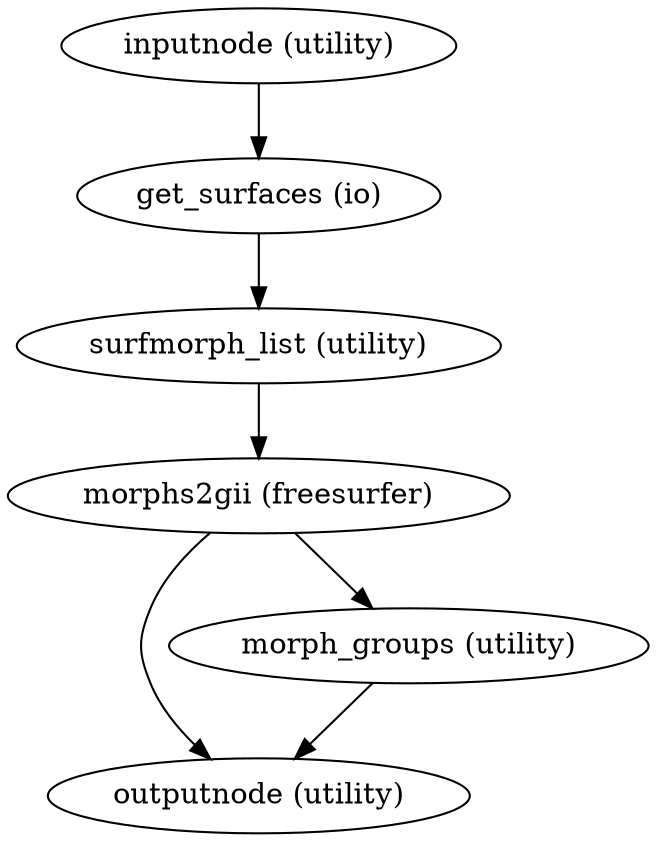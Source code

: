 strict digraph  {
"inputnode (utility)";
"get_surfaces (io)";
"surfmorph_list (utility)";
"morphs2gii (freesurfer)";
"outputnode (utility)";
"morph_groups (utility)";
"inputnode (utility)" -> "get_surfaces (io)";
"get_surfaces (io)" -> "surfmorph_list (utility)";
"surfmorph_list (utility)" -> "morphs2gii (freesurfer)";
"morphs2gii (freesurfer)" -> "outputnode (utility)";
"morphs2gii (freesurfer)" -> "morph_groups (utility)";
"morph_groups (utility)" -> "outputnode (utility)";
}
